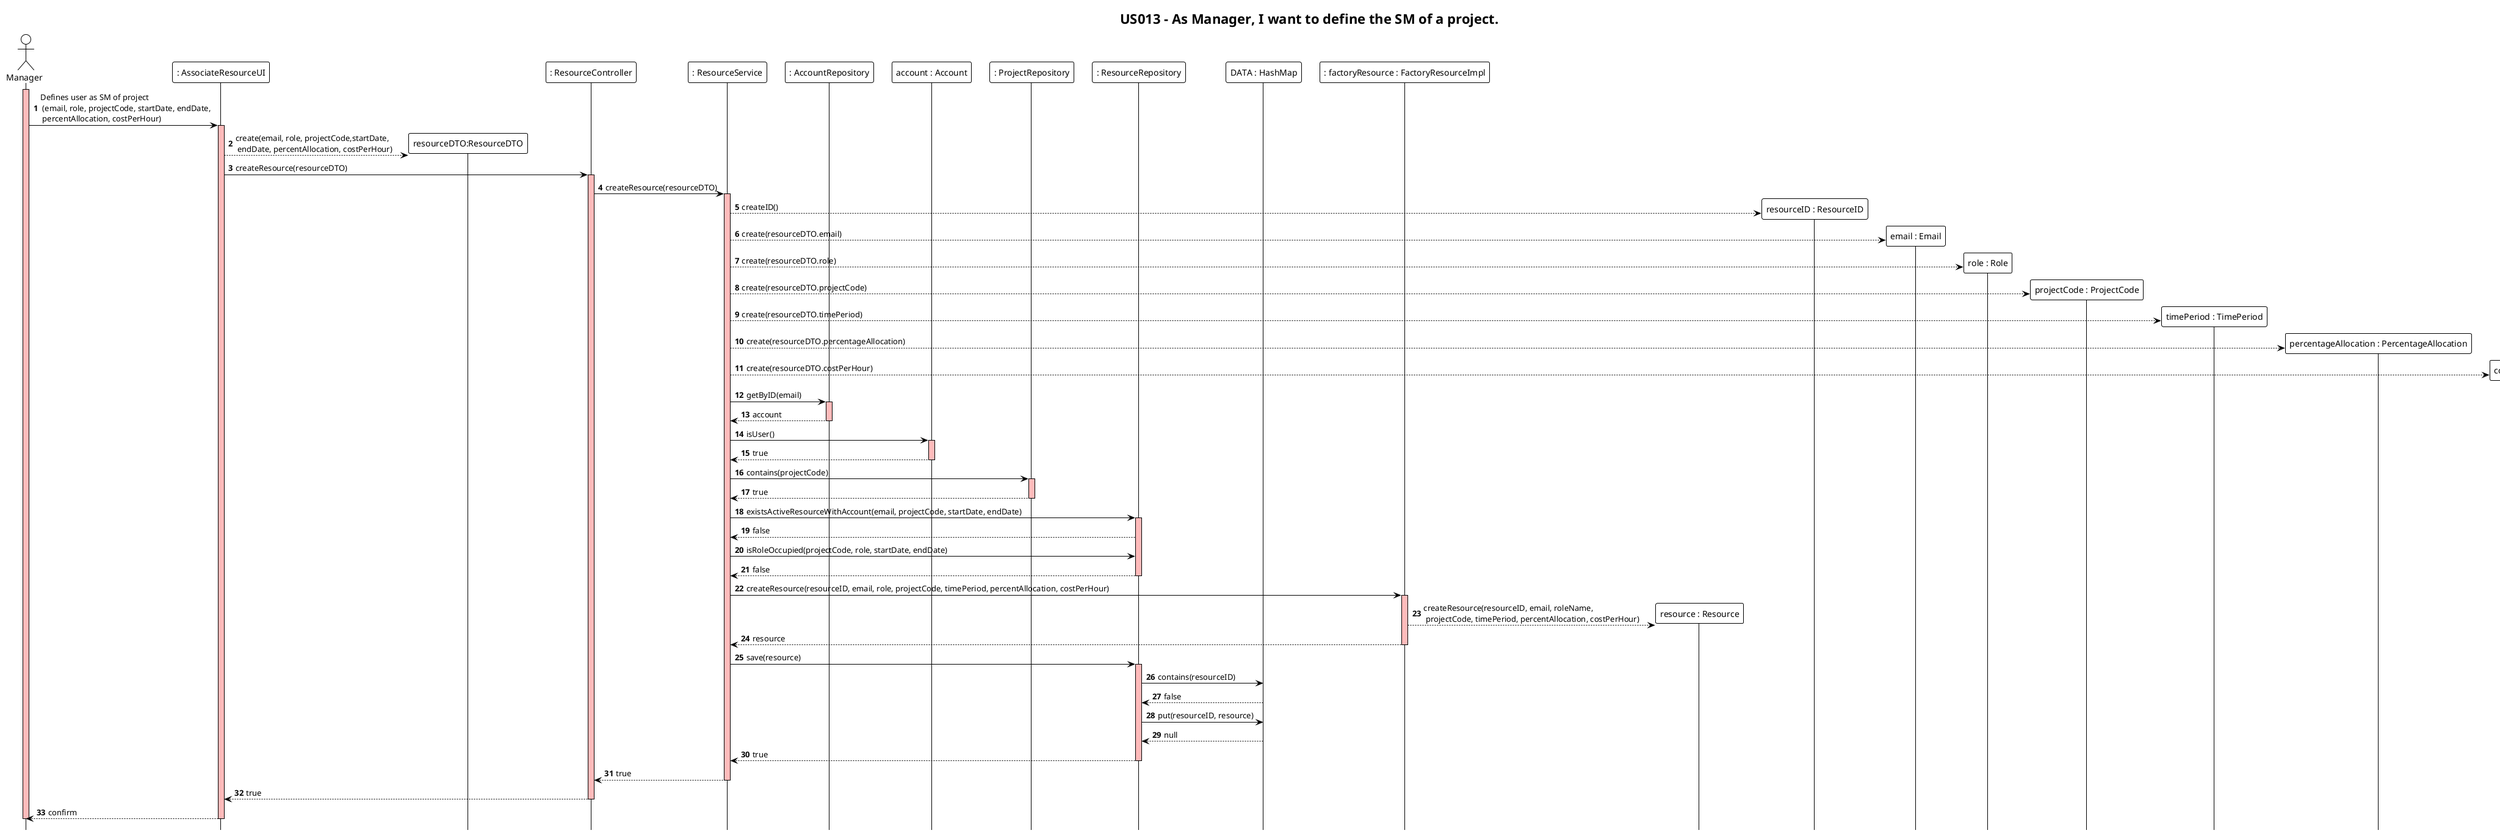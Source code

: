 @startuml
!theme plain
hide footbox
autonumber
title "US013 - As Manager, I want to define the SM of a project."

Actor Manager
participant ": AssociateResourceUI" as UI
participant "resourceDTO:ResourceDTO" as dto
participant ": ResourceController" as Controller
participant ": ResourceService" as Services
participant ": AccountRepository" as AccountRepository
participant "account : Account" as account
participant ": ProjectRepository" as ProjectRepository
participant ": ResourceRepository" as ResourceRepository
participant "DATA : HashMap" as hashmap
participant ": factoryResource : FactoryResourceImpl" as Factory
participant "resource : Resource" as resource

activate Manager #FFBBBB
Manager -> UI : Defines user as SM of project\n (email, role, projectCode, startDate, endDate,\n percentAllocation, costPerHour)

activate UI #FFBBBB
UI --> dto ** : create(email, role, projectCode,startDate,\n endDate, percentAllocation, costPerHour)
UI -> Controller : createResource(resourceDTO)
activate Controller #FFBBBB
Controller -> Services : createResource(resourceDTO)

activate Services #FFBBBB

Services --> "resourceID : ResourceID" **: createID()
Services --> "email : Email" **: create(resourceDTO.email)
Services --> "role : Role" **: create(resourceDTO.role)
Services --> "projectCode : ProjectCode" **: create(resourceDTO.projectCode)
Services --> "timePeriod : TimePeriod" **: create(resourceDTO.timePeriod)
Services --> "percentageAllocation : PercentageAllocation" **: create(resourceDTO.percentageAllocation)
Services --> "costPerHour : CostPerHour" **: create(resourceDTO.costPerHour)

Services -> AccountRepository : getByID(email)
activate AccountRepository #FFBBBB
AccountRepository --> Services : account
deactivate AccountRepository

Services -> account : isUser()
activate account #FFBBBB
account --> Services : true
deactivate account

Services -> ProjectRepository : contains(projectCode)
activate ProjectRepository #FFBBBB
ProjectRepository --> Services : true
deactivate ProjectRepository

Services -> ResourceRepository: existsActiveResourceWithAccount(email, projectCode, startDate, endDate)
activate ResourceRepository #FFBBBB
ResourceRepository --> Services: false
Services -> ResourceRepository: isRoleOccupied(projectCode, role, startDate, endDate)
ResourceRepository --> Services: false
deactivate ResourceRepository


Services -> Factory: createResource(resourceID, email, role, projectCode, timePeriod, percentAllocation, costPerHour)
activate Factory #FFBBBB
Factory --> resource ** : createResource(resourceID, email, roleName,\n projectCode, timePeriod, percentAllocation, costPerHour)
Factory --> Services: resource
deactivate Factory

Services -> ResourceRepository : save(resource)

activate ResourceRepository #FFBBBB
ResourceRepository -> hashmap :contains(resourceID)
hashmap --> ResourceRepository : false
ResourceRepository -> hashmap :put(resourceID, resource)
hashmap --> ResourceRepository : null
ResourceRepository --> Services: true
deactivate

Services --> Controller : true
deactivate Services
Controller --> UI: true
deactivate Controller

UI --> Manager : confirm
deactivate UI

deactivate Manager

@enduml